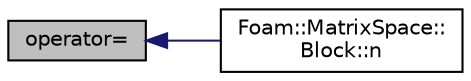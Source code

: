 digraph "operator="
{
  bgcolor="transparent";
  edge [fontname="Helvetica",fontsize="10",labelfontname="Helvetica",labelfontsize="10"];
  node [fontname="Helvetica",fontsize="10",shape=record];
  rankdir="LR";
  Node134 [label="operator=",height=0.2,width=0.4,color="black", fillcolor="grey75", style="filled", fontcolor="black"];
  Node134 -> Node135 [dir="back",color="midnightblue",fontsize="10",style="solid",fontname="Helvetica"];
  Node135 [label="Foam::MatrixSpace::\lBlock::n",height=0.2,width=0.4,color="black",URL="$a28925.html#a4fc34aace053a3fa25b880653b83fafa",tooltip="Return the number of columns in the block. "];
}
